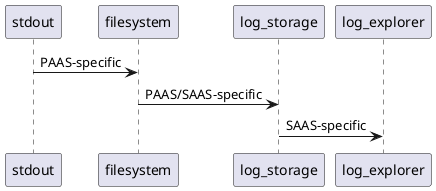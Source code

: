 @startuml
participant stdout
participant filesystem
participant log_storage
participant log_explorer

stdout -> filesystem: PAAS-specific
filesystem -> log_storage: PAAS/SAAS-specific
log_storage -> log_explorer: SAAS-specific

@enduml
